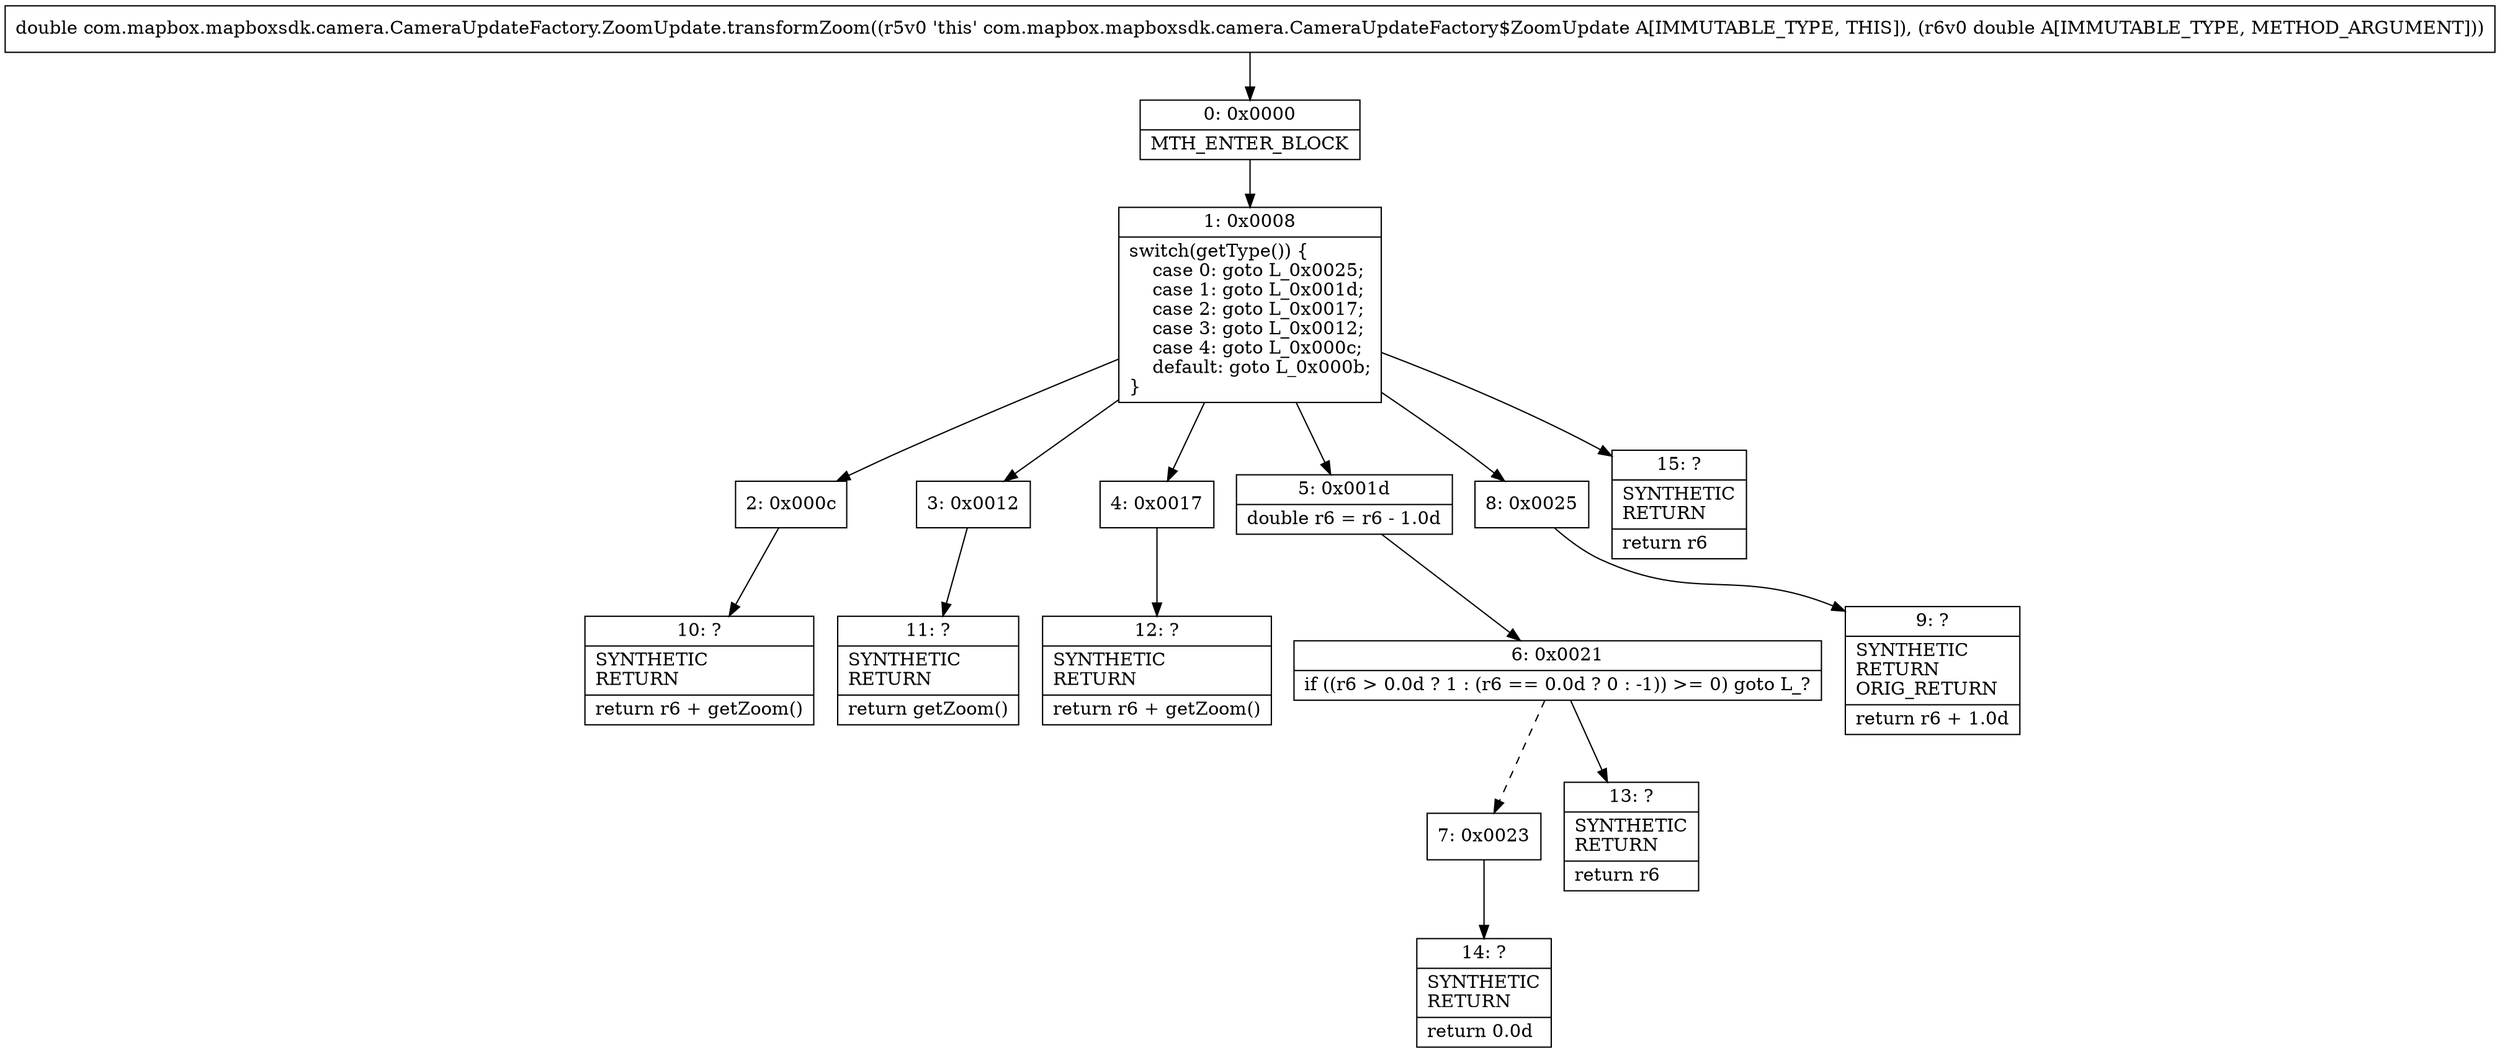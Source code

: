 digraph "CFG forcom.mapbox.mapboxsdk.camera.CameraUpdateFactory.ZoomUpdate.transformZoom(D)D" {
Node_0 [shape=record,label="{0\:\ 0x0000|MTH_ENTER_BLOCK\l}"];
Node_1 [shape=record,label="{1\:\ 0x0008|switch(getType()) \{\l    case 0: goto L_0x0025;\l    case 1: goto L_0x001d;\l    case 2: goto L_0x0017;\l    case 3: goto L_0x0012;\l    case 4: goto L_0x000c;\l    default: goto L_0x000b;\l\}\l}"];
Node_2 [shape=record,label="{2\:\ 0x000c}"];
Node_3 [shape=record,label="{3\:\ 0x0012}"];
Node_4 [shape=record,label="{4\:\ 0x0017}"];
Node_5 [shape=record,label="{5\:\ 0x001d|double r6 = r6 \- 1.0d\l}"];
Node_6 [shape=record,label="{6\:\ 0x0021|if ((r6 \> 0.0d ? 1 : (r6 == 0.0d ? 0 : \-1)) \>= 0) goto L_?\l}"];
Node_7 [shape=record,label="{7\:\ 0x0023}"];
Node_8 [shape=record,label="{8\:\ 0x0025}"];
Node_9 [shape=record,label="{9\:\ ?|SYNTHETIC\lRETURN\lORIG_RETURN\l|return r6 + 1.0d\l}"];
Node_10 [shape=record,label="{10\:\ ?|SYNTHETIC\lRETURN\l|return r6 + getZoom()\l}"];
Node_11 [shape=record,label="{11\:\ ?|SYNTHETIC\lRETURN\l|return getZoom()\l}"];
Node_12 [shape=record,label="{12\:\ ?|SYNTHETIC\lRETURN\l|return r6 + getZoom()\l}"];
Node_13 [shape=record,label="{13\:\ ?|SYNTHETIC\lRETURN\l|return r6\l}"];
Node_14 [shape=record,label="{14\:\ ?|SYNTHETIC\lRETURN\l|return 0.0d\l}"];
Node_15 [shape=record,label="{15\:\ ?|SYNTHETIC\lRETURN\l|return r6\l}"];
MethodNode[shape=record,label="{double com.mapbox.mapboxsdk.camera.CameraUpdateFactory.ZoomUpdate.transformZoom((r5v0 'this' com.mapbox.mapboxsdk.camera.CameraUpdateFactory$ZoomUpdate A[IMMUTABLE_TYPE, THIS]), (r6v0 double A[IMMUTABLE_TYPE, METHOD_ARGUMENT])) }"];
MethodNode -> Node_0;
Node_0 -> Node_1;
Node_1 -> Node_2;
Node_1 -> Node_3;
Node_1 -> Node_4;
Node_1 -> Node_5;
Node_1 -> Node_8;
Node_1 -> Node_15;
Node_2 -> Node_10;
Node_3 -> Node_11;
Node_4 -> Node_12;
Node_5 -> Node_6;
Node_6 -> Node_7[style=dashed];
Node_6 -> Node_13;
Node_7 -> Node_14;
Node_8 -> Node_9;
}

